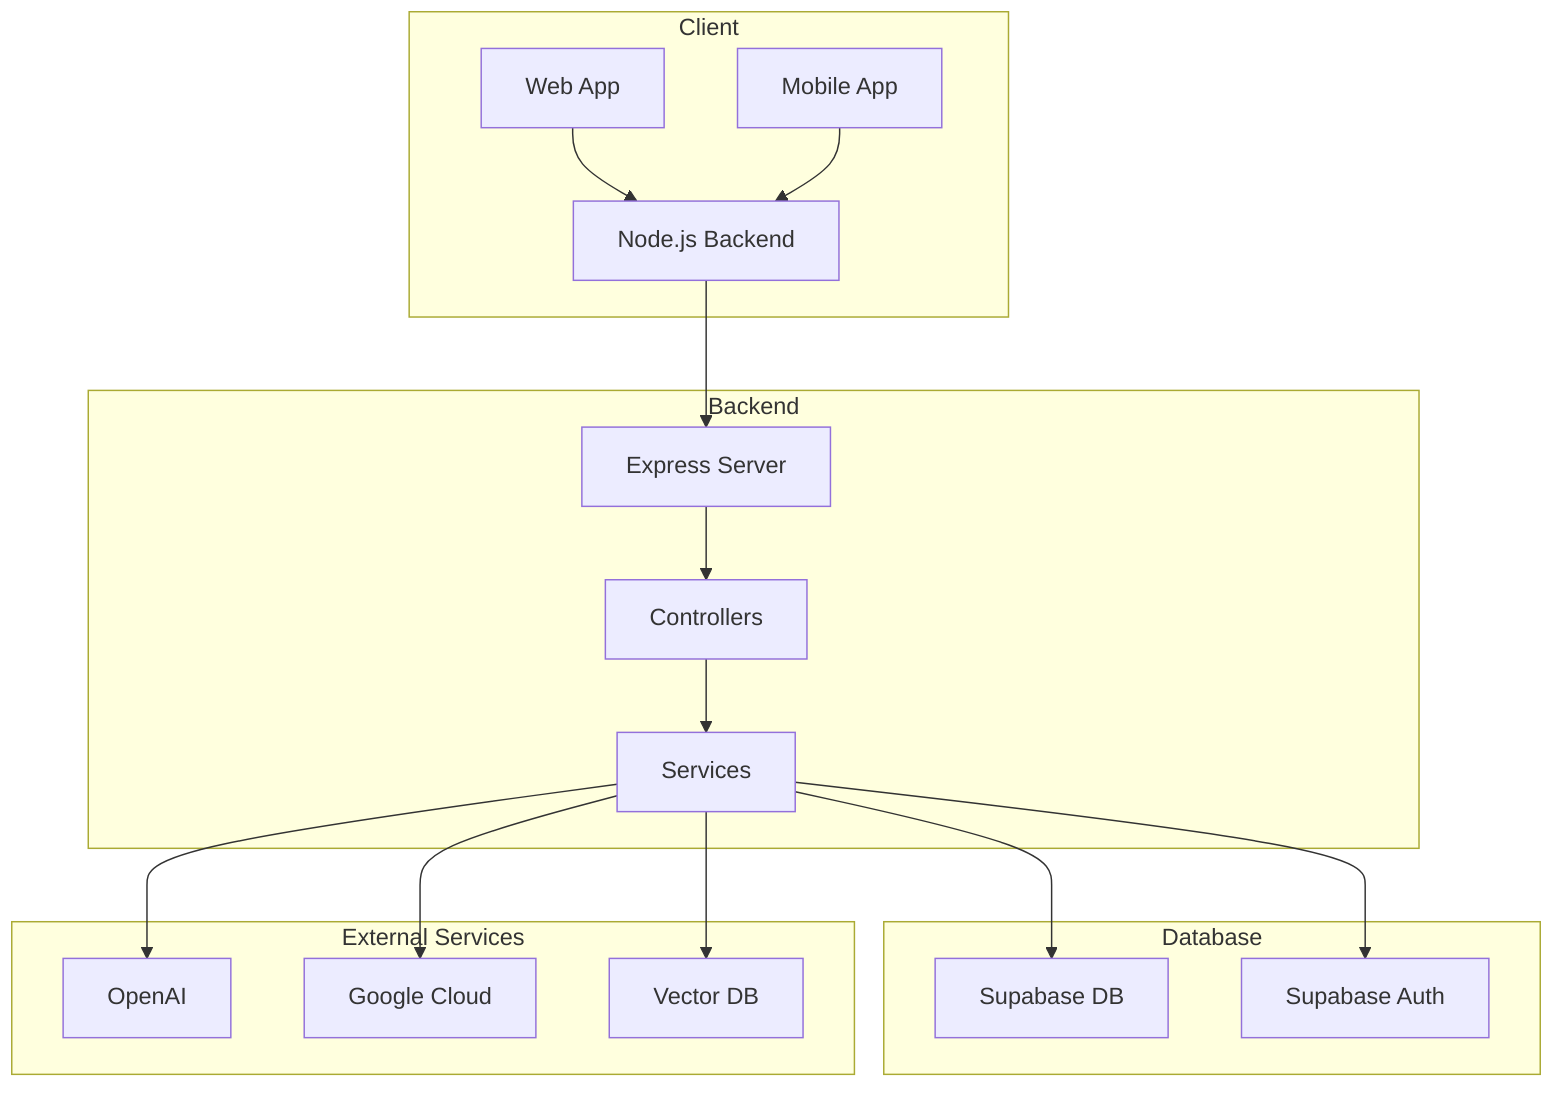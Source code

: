 flowchart TD
    subgraph Client
        A[Web App] --> B[Node.js Backend]
        C[Mobile App] --> B
    end
    
    subgraph Backend
        B --> D[Express Server]
        D --> E[Controllers]
        E --> F[Services]
    end
    
    subgraph Database
        F --> G[Supabase DB]
        F --> H[Supabase Auth]
    end
    
    subgraph External Services
        F --> I[OpenAI]
        F --> J[Google Cloud]
        F --> K[Vector DB]
    end